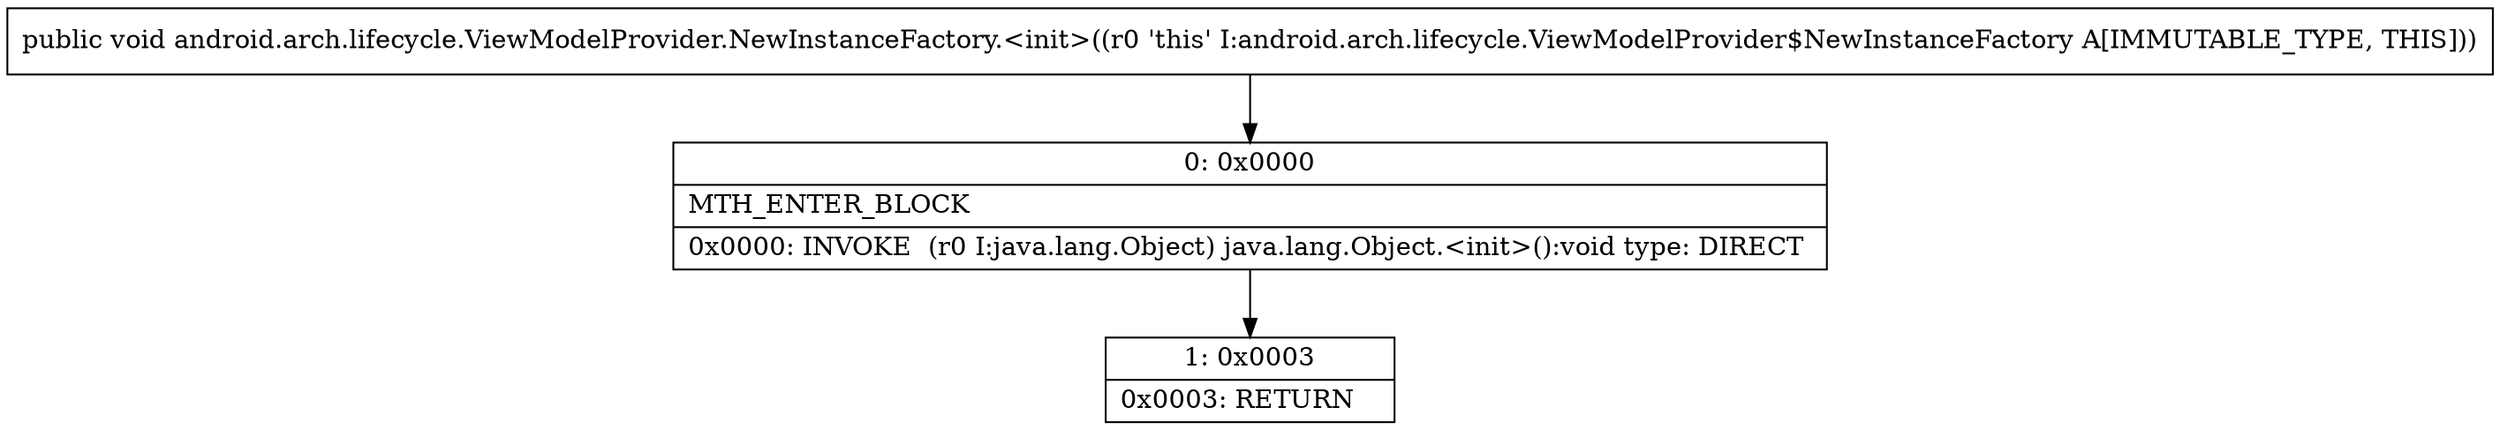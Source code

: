 digraph "CFG forandroid.arch.lifecycle.ViewModelProvider.NewInstanceFactory.\<init\>()V" {
Node_0 [shape=record,label="{0\:\ 0x0000|MTH_ENTER_BLOCK\l|0x0000: INVOKE  (r0 I:java.lang.Object) java.lang.Object.\<init\>():void type: DIRECT \l}"];
Node_1 [shape=record,label="{1\:\ 0x0003|0x0003: RETURN   \l}"];
MethodNode[shape=record,label="{public void android.arch.lifecycle.ViewModelProvider.NewInstanceFactory.\<init\>((r0 'this' I:android.arch.lifecycle.ViewModelProvider$NewInstanceFactory A[IMMUTABLE_TYPE, THIS])) }"];
MethodNode -> Node_0;
Node_0 -> Node_1;
}

